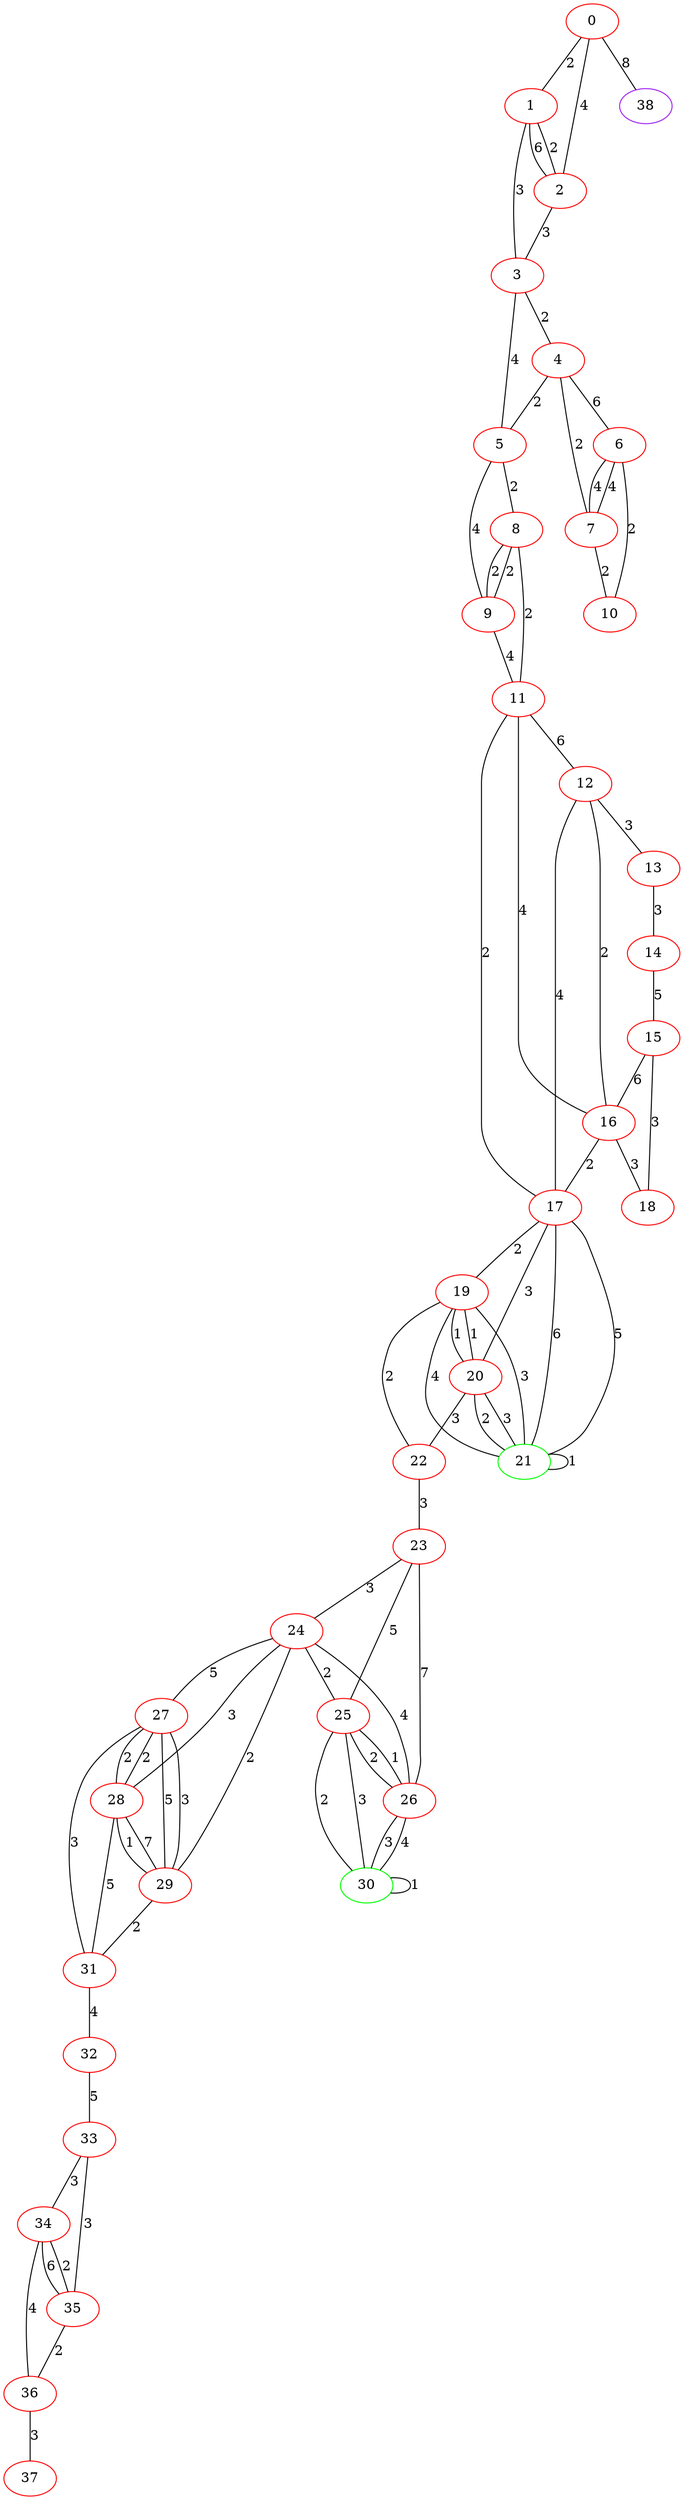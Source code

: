graph "" {
0 [color=red, weight=1];
1 [color=red, weight=1];
2 [color=red, weight=1];
3 [color=red, weight=1];
4 [color=red, weight=1];
5 [color=red, weight=1];
6 [color=red, weight=1];
7 [color=red, weight=1];
8 [color=red, weight=1];
9 [color=red, weight=1];
10 [color=red, weight=1];
11 [color=red, weight=1];
12 [color=red, weight=1];
13 [color=red, weight=1];
14 [color=red, weight=1];
15 [color=red, weight=1];
16 [color=red, weight=1];
17 [color=red, weight=1];
18 [color=red, weight=1];
19 [color=red, weight=1];
20 [color=red, weight=1];
21 [color=green, weight=2];
22 [color=red, weight=1];
23 [color=red, weight=1];
24 [color=red, weight=1];
25 [color=red, weight=1];
26 [color=red, weight=1];
27 [color=red, weight=1];
28 [color=red, weight=1];
29 [color=red, weight=1];
30 [color=green, weight=2];
31 [color=red, weight=1];
32 [color=red, weight=1];
33 [color=red, weight=1];
34 [color=red, weight=1];
35 [color=red, weight=1];
36 [color=red, weight=1];
37 [color=red, weight=1];
38 [color=purple, weight=4];
0 -- 1  [key=0, label=2];
0 -- 2  [key=0, label=4];
0 -- 38  [key=0, label=8];
1 -- 2  [key=0, label=2];
1 -- 2  [key=1, label=6];
1 -- 3  [key=0, label=3];
2 -- 3  [key=0, label=3];
3 -- 4  [key=0, label=2];
3 -- 5  [key=0, label=4];
4 -- 5  [key=0, label=2];
4 -- 6  [key=0, label=6];
4 -- 7  [key=0, label=2];
5 -- 8  [key=0, label=2];
5 -- 9  [key=0, label=4];
6 -- 10  [key=0, label=2];
6 -- 7  [key=0, label=4];
6 -- 7  [key=1, label=4];
7 -- 10  [key=0, label=2];
8 -- 9  [key=0, label=2];
8 -- 9  [key=1, label=2];
8 -- 11  [key=0, label=2];
9 -- 11  [key=0, label=4];
11 -- 16  [key=0, label=4];
11 -- 17  [key=0, label=2];
11 -- 12  [key=0, label=6];
12 -- 16  [key=0, label=2];
12 -- 17  [key=0, label=4];
12 -- 13  [key=0, label=3];
13 -- 14  [key=0, label=3];
14 -- 15  [key=0, label=5];
15 -- 16  [key=0, label=6];
15 -- 18  [key=0, label=3];
16 -- 17  [key=0, label=2];
16 -- 18  [key=0, label=3];
17 -- 19  [key=0, label=2];
17 -- 20  [key=0, label=3];
17 -- 21  [key=0, label=5];
17 -- 21  [key=1, label=6];
19 -- 20  [key=0, label=1];
19 -- 20  [key=1, label=1];
19 -- 21  [key=0, label=3];
19 -- 21  [key=1, label=4];
19 -- 22  [key=0, label=2];
20 -- 21  [key=0, label=2];
20 -- 21  [key=1, label=3];
20 -- 22  [key=0, label=3];
21 -- 21  [key=0, label=1];
22 -- 23  [key=0, label=3];
23 -- 24  [key=0, label=3];
23 -- 25  [key=0, label=5];
23 -- 26  [key=0, label=7];
24 -- 25  [key=0, label=2];
24 -- 26  [key=0, label=4];
24 -- 27  [key=0, label=5];
24 -- 28  [key=0, label=3];
24 -- 29  [key=0, label=2];
25 -- 26  [key=0, label=1];
25 -- 26  [key=1, label=2];
25 -- 30  [key=0, label=2];
25 -- 30  [key=1, label=3];
26 -- 30  [key=0, label=3];
26 -- 30  [key=1, label=4];
27 -- 28  [key=0, label=2];
27 -- 28  [key=1, label=2];
27 -- 29  [key=0, label=5];
27 -- 29  [key=1, label=3];
27 -- 31  [key=0, label=3];
28 -- 29  [key=0, label=7];
28 -- 29  [key=1, label=1];
28 -- 31  [key=0, label=5];
29 -- 31  [key=0, label=2];
30 -- 30  [key=0, label=1];
31 -- 32  [key=0, label=4];
32 -- 33  [key=0, label=5];
33 -- 34  [key=0, label=3];
33 -- 35  [key=0, label=3];
34 -- 35  [key=0, label=2];
34 -- 35  [key=1, label=6];
34 -- 36  [key=0, label=4];
35 -- 36  [key=0, label=2];
36 -- 37  [key=0, label=3];
}
